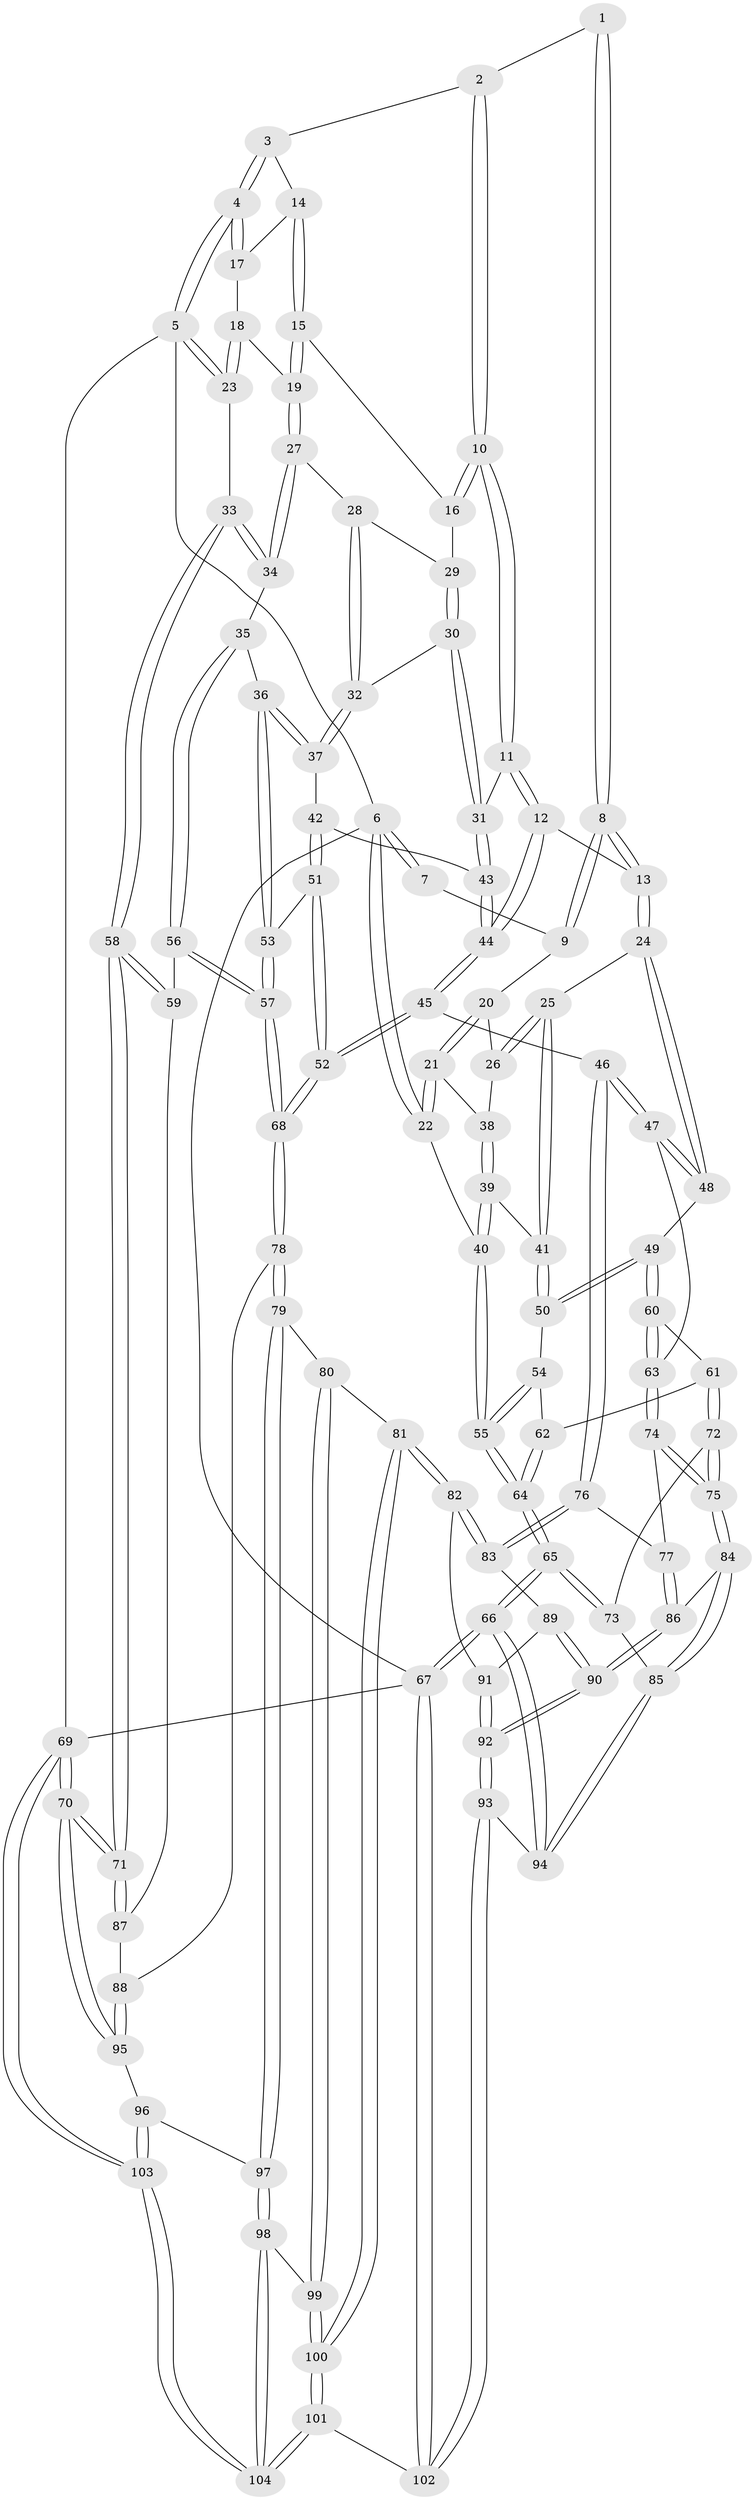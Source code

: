 // coarse degree distribution, {3: 0.40476190476190477, 4: 0.4523809523809524, 5: 0.11904761904761904, 6: 0.023809523809523808}
// Generated by graph-tools (version 1.1) at 2025/38/03/04/25 23:38:31]
// undirected, 104 vertices, 257 edges
graph export_dot {
  node [color=gray90,style=filled];
  1 [pos="+0.49685774187311993+0"];
  2 [pos="+0.7093218446218539+0"];
  3 [pos="+0.7136786850248217+0"];
  4 [pos="+1+0"];
  5 [pos="+1+0"];
  6 [pos="+0+0"];
  7 [pos="+0.21283899312848067+0"];
  8 [pos="+0.389204878294472+0.14895877563598545"];
  9 [pos="+0.21419098037108752+0.04381893976797168"];
  10 [pos="+0.5798438876952586+0.15785493700927786"];
  11 [pos="+0.4819626652839387+0.2441030359217586"];
  12 [pos="+0.4397099217329157+0.24644535612677387"];
  13 [pos="+0.42028189792910337+0.24292255757351242"];
  14 [pos="+0.7811114709610146+0"];
  15 [pos="+0.7995152475733343+0.14084236947092285"];
  16 [pos="+0.6780008808185038+0.1791143014838598"];
  17 [pos="+0.9521147109911635+0.06633675912399482"];
  18 [pos="+0.9775014265580545+0.0984485772973552"];
  19 [pos="+0.8197745998040527+0.17519497030733774"];
  20 [pos="+0.18830999331838338+0.06722528614480418"];
  21 [pos="+0+0.09922000366557933"];
  22 [pos="+0+0.02003723632546757"];
  23 [pos="+1+0.25894112078121834"];
  24 [pos="+0.3591391722155946+0.28943501320398096"];
  25 [pos="+0.2228808521726323+0.2507218716748582"];
  26 [pos="+0.1654389341315135+0.2211111423589532"];
  27 [pos="+0.8213235442829172+0.18002291798516493"];
  28 [pos="+0.745883632758752+0.23336940087134128"];
  29 [pos="+0.6895726763070867+0.23270824640826965"];
  30 [pos="+0.6747342815477871+0.2773974142396634"];
  31 [pos="+0.529087116145279+0.275583284893473"];
  32 [pos="+0.7062592186376064+0.2988350873896611"];
  33 [pos="+1+0.307205419717638"];
  34 [pos="+0.9190848152060401+0.3293436363205845"];
  35 [pos="+0.8935978506077602+0.3517320701146102"];
  36 [pos="+0.8560055768029283+0.3640050639145835"];
  37 [pos="+0.742073987129609+0.35532230277339943"];
  38 [pos="+0.11045543940619293+0.23473874674074066"];
  39 [pos="+0.07979048363895046+0.3432781312007239"];
  40 [pos="+0+0.33638213878416645"];
  41 [pos="+0.12009795112083972+0.40070985792251373"];
  42 [pos="+0.6779839154580618+0.3960891098998603"];
  43 [pos="+0.6061144412038189+0.379230314124701"];
  44 [pos="+0.5338471346986823+0.561068511071656"];
  45 [pos="+0.5319132443021195+0.5933470379101029"];
  46 [pos="+0.5060913297139363+0.5958139249752861"];
  47 [pos="+0.35875998534607323+0.5565287074181519"];
  48 [pos="+0.3357062076920422+0.3470401377935172"];
  49 [pos="+0.1379226755751279+0.43367283736605466"];
  50 [pos="+0.134296973507022+0.43257842889984843"];
  51 [pos="+0.6781375180498276+0.39761794354148977"];
  52 [pos="+0.5824377876648624+0.6181815598589984"];
  53 [pos="+0.7371816144929403+0.5362276403598447"];
  54 [pos="+0.11540846745011514+0.44610869668563413"];
  55 [pos="+0+0.37336230174543283"];
  56 [pos="+0.8900329553222864+0.6222135055517616"];
  57 [pos="+0.7136452769167873+0.6423994450225625"];
  58 [pos="+1+0.6518852111541261"];
  59 [pos="+0.9516594022982869+0.6481411395466957"];
  60 [pos="+0.2312762924218328+0.5756198891060618"];
  61 [pos="+0.1334164130345888+0.63146322797779"];
  62 [pos="+0.03322990948325275+0.5377035732031782"];
  63 [pos="+0.3033199253182718+0.5886047391432169"];
  64 [pos="+0+0.5754206895443377"];
  65 [pos="+0+0.7961254240779339"];
  66 [pos="+0+0.952100864242189"];
  67 [pos="+0+1"];
  68 [pos="+0.6661575341311067+0.6733564378393866"];
  69 [pos="+1+1"];
  70 [pos="+1+1"];
  71 [pos="+1+0.9691350321416322"];
  72 [pos="+0.1189730567959818+0.6725769996132017"];
  73 [pos="+0.06272346625532634+0.700034892213979"];
  74 [pos="+0.2984021360920643+0.6380685735646376"];
  75 [pos="+0.16165508501083228+0.7278861920442272"];
  76 [pos="+0.42050070204615386+0.7485086443832154"];
  77 [pos="+0.2999998685874628+0.7007492770569242"];
  78 [pos="+0.6665057012217979+0.69537941818823"];
  79 [pos="+0.6483486939076035+0.7603896975905144"];
  80 [pos="+0.6103200040615006+0.8087122845224536"];
  81 [pos="+0.5651411715441698+0.8442436404251393"];
  82 [pos="+0.5549153510896286+0.843682874524352"];
  83 [pos="+0.42030932005423804+0.761680386835514"];
  84 [pos="+0.18273239075354736+0.7722638026396947"];
  85 [pos="+0.14095201688739759+0.844084832661349"];
  86 [pos="+0.2782143343374672+0.7624281930934386"];
  87 [pos="+0.8940781736190656+0.7957356346059486"];
  88 [pos="+0.8641128114537229+0.8246784023775681"];
  89 [pos="+0.4039539358329377+0.7840851081264769"];
  90 [pos="+0.3237122533249617+0.8412129957918507"];
  91 [pos="+0.4575044420397637+0.8694571263869824"];
  92 [pos="+0.3205292237790489+0.9575569193258199"];
  93 [pos="+0.3053128190234982+0.9975747076406274"];
  94 [pos="+0.12638547742085166+0.879422767674711"];
  95 [pos="+0.8647908734782694+0.8377027020176865"];
  96 [pos="+0.8383917117156804+0.8993356167907247"];
  97 [pos="+0.7704041719685657+0.9213107513085302"];
  98 [pos="+0.7543934667695308+0.9695009682022664"];
  99 [pos="+0.6677910283469808+0.9541953187367572"];
  100 [pos="+0.5220613068982941+1"];
  101 [pos="+0.48812910362245626+1"];
  102 [pos="+0.35237578801437314+1"];
  103 [pos="+1+1"];
  104 [pos="+0.8029794078630259+1"];
  1 -- 2;
  1 -- 8;
  1 -- 8;
  2 -- 3;
  2 -- 10;
  2 -- 10;
  3 -- 4;
  3 -- 4;
  3 -- 14;
  4 -- 5;
  4 -- 5;
  4 -- 17;
  4 -- 17;
  5 -- 6;
  5 -- 23;
  5 -- 23;
  5 -- 69;
  6 -- 7;
  6 -- 7;
  6 -- 22;
  6 -- 22;
  6 -- 67;
  7 -- 9;
  8 -- 9;
  8 -- 9;
  8 -- 13;
  8 -- 13;
  9 -- 20;
  10 -- 11;
  10 -- 11;
  10 -- 16;
  10 -- 16;
  11 -- 12;
  11 -- 12;
  11 -- 31;
  12 -- 13;
  12 -- 44;
  12 -- 44;
  13 -- 24;
  13 -- 24;
  14 -- 15;
  14 -- 15;
  14 -- 17;
  15 -- 16;
  15 -- 19;
  15 -- 19;
  16 -- 29;
  17 -- 18;
  18 -- 19;
  18 -- 23;
  18 -- 23;
  19 -- 27;
  19 -- 27;
  20 -- 21;
  20 -- 21;
  20 -- 26;
  21 -- 22;
  21 -- 22;
  21 -- 38;
  22 -- 40;
  23 -- 33;
  24 -- 25;
  24 -- 48;
  24 -- 48;
  25 -- 26;
  25 -- 26;
  25 -- 41;
  25 -- 41;
  26 -- 38;
  27 -- 28;
  27 -- 34;
  27 -- 34;
  28 -- 29;
  28 -- 32;
  28 -- 32;
  29 -- 30;
  29 -- 30;
  30 -- 31;
  30 -- 31;
  30 -- 32;
  31 -- 43;
  31 -- 43;
  32 -- 37;
  32 -- 37;
  33 -- 34;
  33 -- 34;
  33 -- 58;
  33 -- 58;
  34 -- 35;
  35 -- 36;
  35 -- 56;
  35 -- 56;
  36 -- 37;
  36 -- 37;
  36 -- 53;
  36 -- 53;
  37 -- 42;
  38 -- 39;
  38 -- 39;
  39 -- 40;
  39 -- 40;
  39 -- 41;
  40 -- 55;
  40 -- 55;
  41 -- 50;
  41 -- 50;
  42 -- 43;
  42 -- 51;
  42 -- 51;
  43 -- 44;
  43 -- 44;
  44 -- 45;
  44 -- 45;
  45 -- 46;
  45 -- 52;
  45 -- 52;
  46 -- 47;
  46 -- 47;
  46 -- 76;
  46 -- 76;
  47 -- 48;
  47 -- 48;
  47 -- 63;
  48 -- 49;
  49 -- 50;
  49 -- 50;
  49 -- 60;
  49 -- 60;
  50 -- 54;
  51 -- 52;
  51 -- 52;
  51 -- 53;
  52 -- 68;
  52 -- 68;
  53 -- 57;
  53 -- 57;
  54 -- 55;
  54 -- 55;
  54 -- 62;
  55 -- 64;
  55 -- 64;
  56 -- 57;
  56 -- 57;
  56 -- 59;
  57 -- 68;
  57 -- 68;
  58 -- 59;
  58 -- 59;
  58 -- 71;
  58 -- 71;
  59 -- 87;
  60 -- 61;
  60 -- 63;
  60 -- 63;
  61 -- 62;
  61 -- 72;
  61 -- 72;
  62 -- 64;
  62 -- 64;
  63 -- 74;
  63 -- 74;
  64 -- 65;
  64 -- 65;
  65 -- 66;
  65 -- 66;
  65 -- 73;
  65 -- 73;
  66 -- 67;
  66 -- 67;
  66 -- 94;
  66 -- 94;
  67 -- 102;
  67 -- 102;
  67 -- 69;
  68 -- 78;
  68 -- 78;
  69 -- 70;
  69 -- 70;
  69 -- 103;
  69 -- 103;
  70 -- 71;
  70 -- 71;
  70 -- 95;
  70 -- 95;
  71 -- 87;
  71 -- 87;
  72 -- 73;
  72 -- 75;
  72 -- 75;
  73 -- 85;
  74 -- 75;
  74 -- 75;
  74 -- 77;
  75 -- 84;
  75 -- 84;
  76 -- 77;
  76 -- 83;
  76 -- 83;
  77 -- 86;
  77 -- 86;
  78 -- 79;
  78 -- 79;
  78 -- 88;
  79 -- 80;
  79 -- 97;
  79 -- 97;
  80 -- 81;
  80 -- 99;
  80 -- 99;
  81 -- 82;
  81 -- 82;
  81 -- 100;
  81 -- 100;
  82 -- 83;
  82 -- 83;
  82 -- 91;
  83 -- 89;
  84 -- 85;
  84 -- 85;
  84 -- 86;
  85 -- 94;
  85 -- 94;
  86 -- 90;
  86 -- 90;
  87 -- 88;
  88 -- 95;
  88 -- 95;
  89 -- 90;
  89 -- 90;
  89 -- 91;
  90 -- 92;
  90 -- 92;
  91 -- 92;
  91 -- 92;
  92 -- 93;
  92 -- 93;
  93 -- 94;
  93 -- 102;
  93 -- 102;
  95 -- 96;
  96 -- 97;
  96 -- 103;
  96 -- 103;
  97 -- 98;
  97 -- 98;
  98 -- 99;
  98 -- 104;
  98 -- 104;
  99 -- 100;
  99 -- 100;
  100 -- 101;
  100 -- 101;
  101 -- 102;
  101 -- 104;
  101 -- 104;
  103 -- 104;
  103 -- 104;
}
